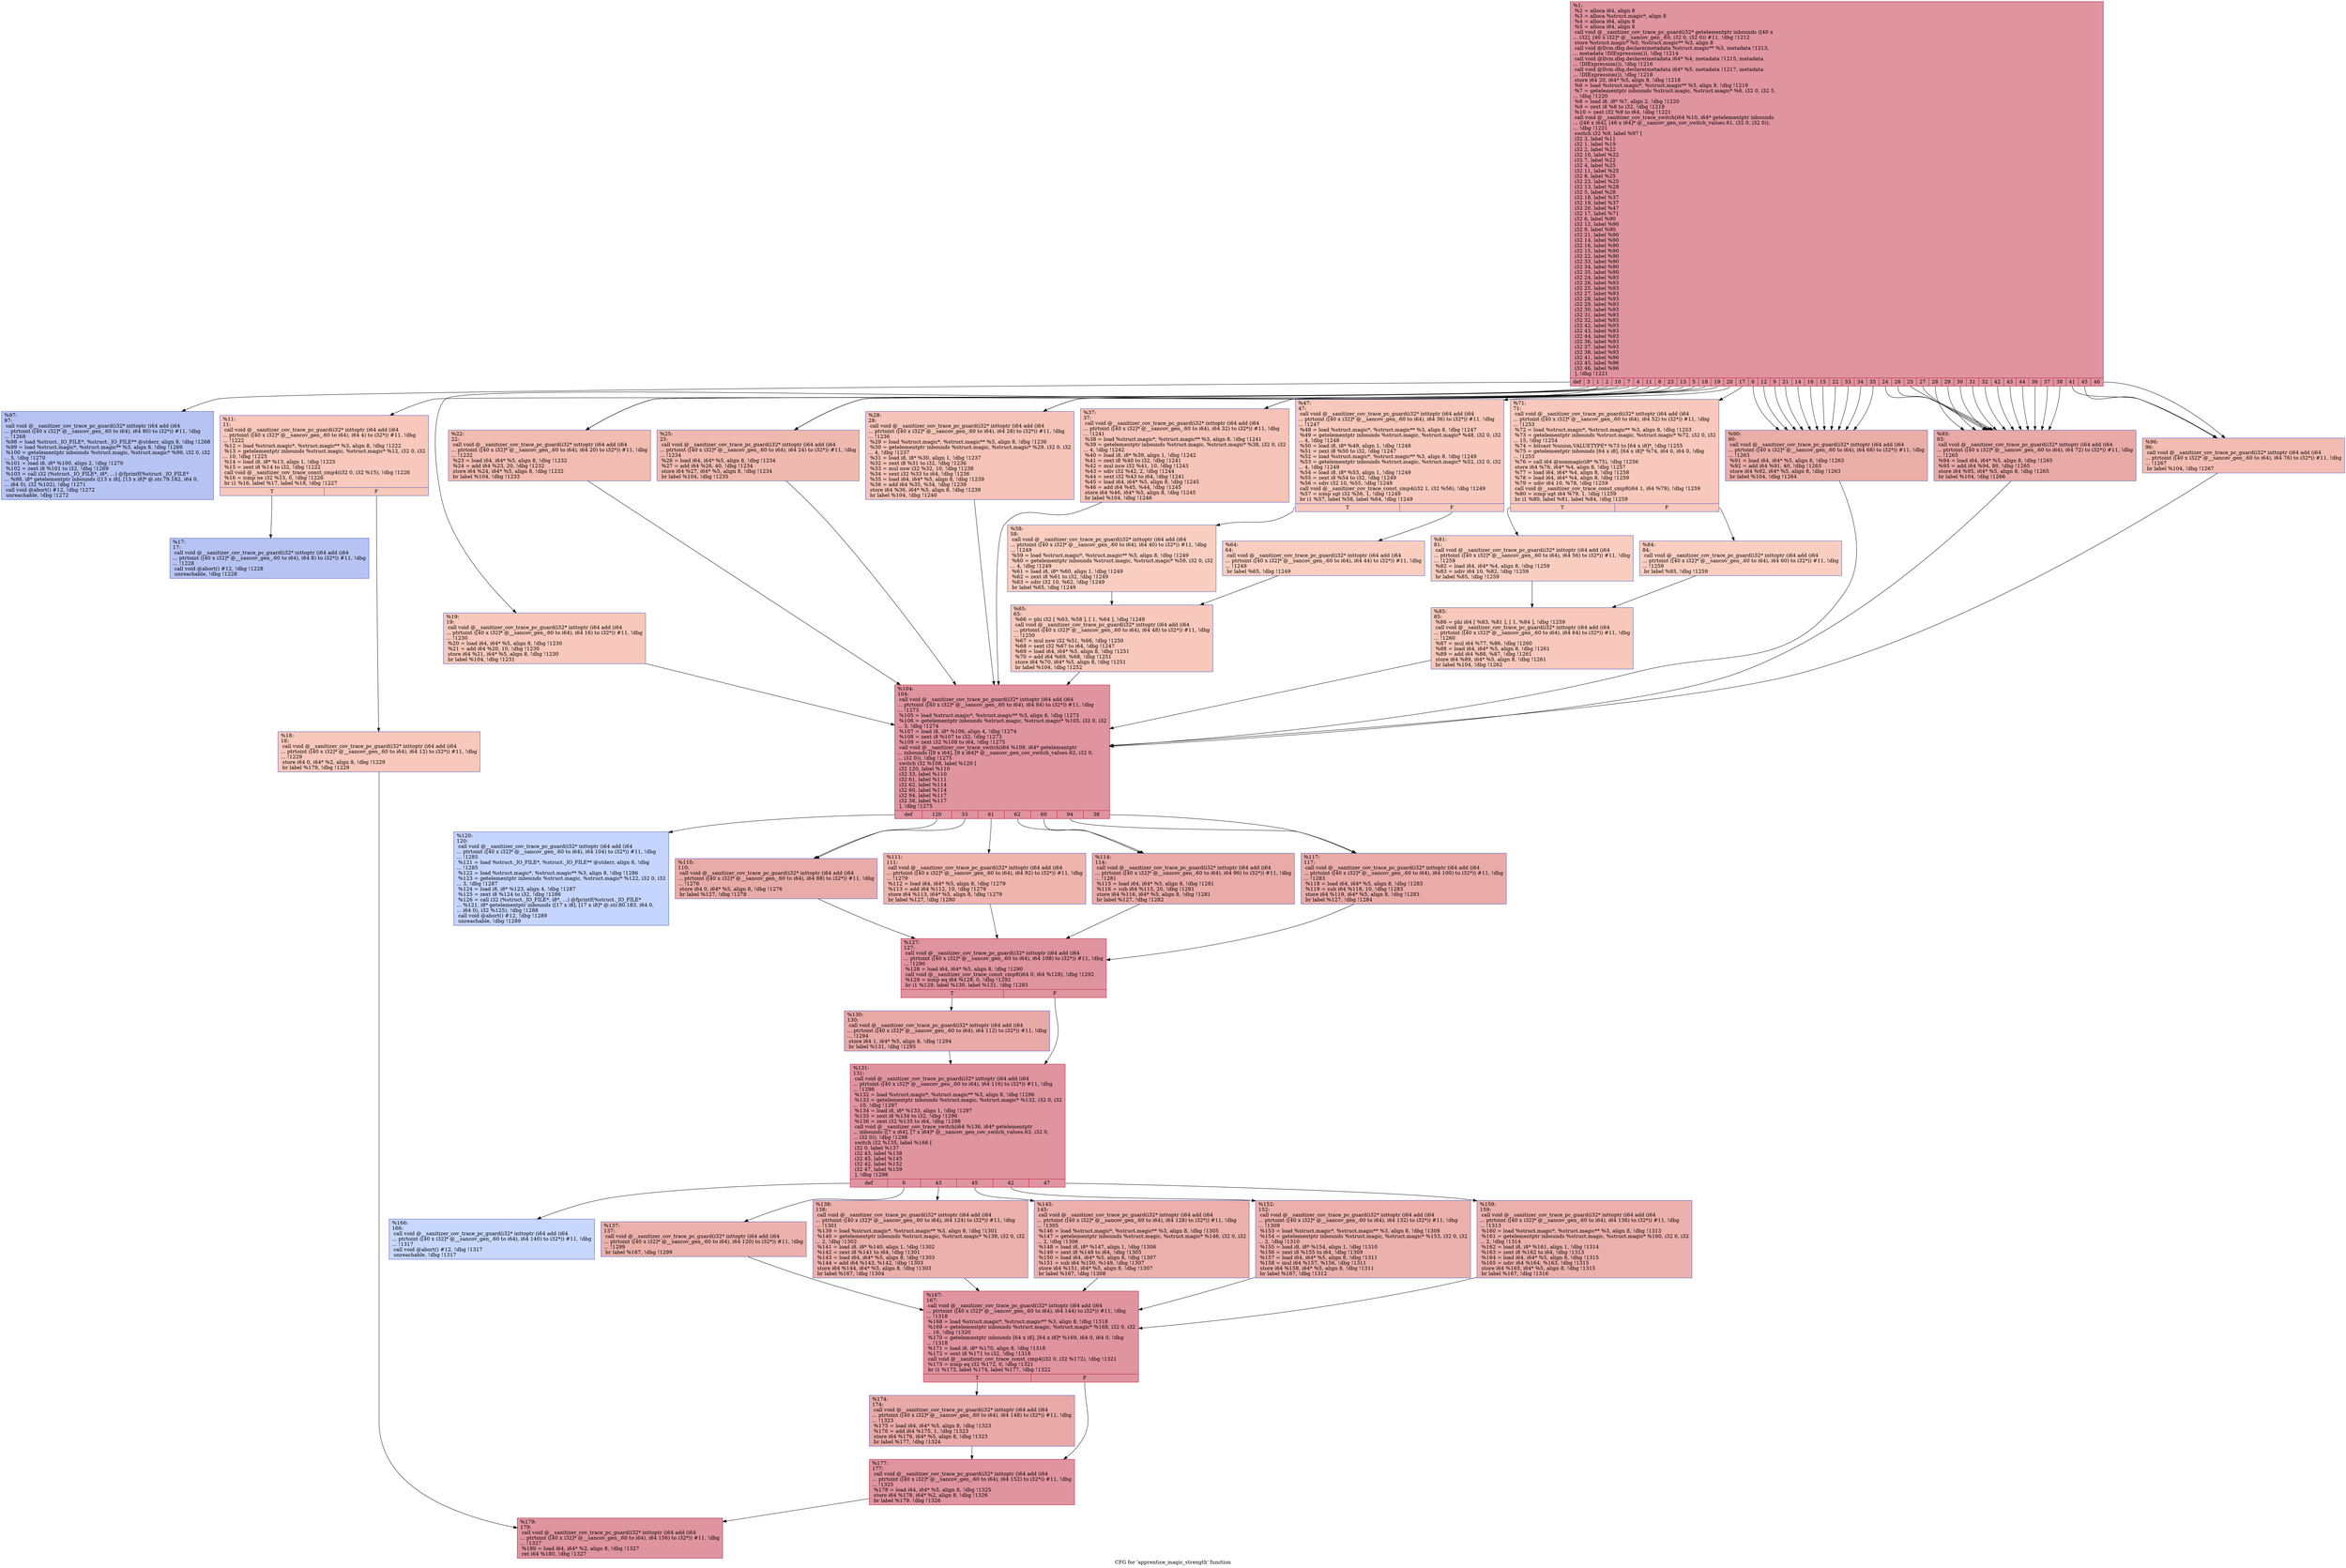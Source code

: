digraph "CFG for 'apprentice_magic_strength' function" {
	label="CFG for 'apprentice_magic_strength' function";

	Node0x555555880620 [shape=record,color="#b70d28ff", style=filled, fillcolor="#b70d2870",label="{%1:\l  %2 = alloca i64, align 8\l  %3 = alloca %struct.magic*, align 8\l  %4 = alloca i64, align 8\l  %5 = alloca i64, align 8\l  call void @__sanitizer_cov_trace_pc_guard(i32* getelementptr inbounds ([40 x\l... i32], [40 x i32]* @__sancov_gen_.60, i32 0, i32 0)) #11, !dbg !1212\l  store %struct.magic* %0, %struct.magic** %3, align 8\l  call void @llvm.dbg.declare(metadata %struct.magic** %3, metadata !1213,\l... metadata !DIExpression()), !dbg !1214\l  call void @llvm.dbg.declare(metadata i64* %4, metadata !1215, metadata\l... !DIExpression()), !dbg !1216\l  call void @llvm.dbg.declare(metadata i64* %5, metadata !1217, metadata\l... !DIExpression()), !dbg !1218\l  store i64 20, i64* %5, align 8, !dbg !1218\l  %6 = load %struct.magic*, %struct.magic** %3, align 8, !dbg !1219\l  %7 = getelementptr inbounds %struct.magic, %struct.magic* %6, i32 0, i32 5,\l... !dbg !1220\l  %8 = load i8, i8* %7, align 2, !dbg !1220\l  %9 = zext i8 %8 to i32, !dbg !1219\l  %10 = zext i32 %9 to i64, !dbg !1221\l  call void @__sanitizer_cov_trace_switch(i64 %10, i64* getelementptr inbounds\l... ([46 x i64], [46 x i64]* @__sancov_gen_cov_switch_values.61, i32 0, i32 0)),\l... !dbg !1221\l  switch i32 %9, label %97 [\l    i32 3, label %11\l    i32 1, label %19\l    i32 2, label %22\l    i32 10, label %22\l    i32 7, label %22\l    i32 4, label %25\l    i32 11, label %25\l    i32 8, label %25\l    i32 23, label %25\l    i32 13, label %28\l    i32 5, label %28\l    i32 18, label %37\l    i32 19, label %37\l    i32 20, label %47\l    i32 17, label %71\l    i32 6, label %90\l    i32 12, label %90\l    i32 9, label %90\l    i32 21, label %90\l    i32 14, label %90\l    i32 16, label %90\l    i32 15, label %90\l    i32 22, label %90\l    i32 33, label %90\l    i32 34, label %90\l    i32 35, label %90\l    i32 24, label %93\l    i32 26, label %93\l    i32 25, label %93\l    i32 27, label %93\l    i32 28, label %93\l    i32 29, label %93\l    i32 30, label %93\l    i32 31, label %93\l    i32 32, label %93\l    i32 42, label %93\l    i32 43, label %93\l    i32 44, label %93\l    i32 36, label %93\l    i32 37, label %93\l    i32 38, label %93\l    i32 41, label %96\l    i32 45, label %96\l    i32 46, label %96\l  ], !dbg !1221\l|{<s0>def|<s1>3|<s2>1|<s3>2|<s4>10|<s5>7|<s6>4|<s7>11|<s8>8|<s9>23|<s10>13|<s11>5|<s12>18|<s13>19|<s14>20|<s15>17|<s16>6|<s17>12|<s18>9|<s19>21|<s20>14|<s21>16|<s22>15|<s23>22|<s24>33|<s25>34|<s26>35|<s27>24|<s28>26|<s29>25|<s30>27|<s31>28|<s32>29|<s33>30|<s34>31|<s35>32|<s36>42|<s37>43|<s38>44|<s39>36|<s40>37|<s41>38|<s42>41|<s43>45|<s44>46}}"];
	Node0x555555880620:s0 -> Node0x55555575d570;
	Node0x555555880620:s1 -> Node0x55555575cf80;
	Node0x555555880620:s2 -> Node0x55555575d070;
	Node0x555555880620:s3 -> Node0x55555575d0c0;
	Node0x555555880620:s4 -> Node0x55555575d0c0;
	Node0x555555880620:s5 -> Node0x55555575d0c0;
	Node0x555555880620:s6 -> Node0x55555575d110;
	Node0x555555880620:s7 -> Node0x55555575d110;
	Node0x555555880620:s8 -> Node0x55555575d110;
	Node0x555555880620:s9 -> Node0x55555575d110;
	Node0x555555880620:s10 -> Node0x55555575d160;
	Node0x555555880620:s11 -> Node0x55555575d160;
	Node0x555555880620:s12 -> Node0x55555575d1b0;
	Node0x555555880620:s13 -> Node0x55555575d1b0;
	Node0x555555880620:s14 -> Node0x55555575d200;
	Node0x555555880620:s15 -> Node0x55555575d340;
	Node0x555555880620:s16 -> Node0x55555575d480;
	Node0x555555880620:s17 -> Node0x55555575d480;
	Node0x555555880620:s18 -> Node0x55555575d480;
	Node0x555555880620:s19 -> Node0x55555575d480;
	Node0x555555880620:s20 -> Node0x55555575d480;
	Node0x555555880620:s21 -> Node0x55555575d480;
	Node0x555555880620:s22 -> Node0x55555575d480;
	Node0x555555880620:s23 -> Node0x55555575d480;
	Node0x555555880620:s24 -> Node0x55555575d480;
	Node0x555555880620:s25 -> Node0x55555575d480;
	Node0x555555880620:s26 -> Node0x55555575d480;
	Node0x555555880620:s27 -> Node0x55555575d4d0;
	Node0x555555880620:s28 -> Node0x55555575d4d0;
	Node0x555555880620:s29 -> Node0x55555575d4d0;
	Node0x555555880620:s30 -> Node0x55555575d4d0;
	Node0x555555880620:s31 -> Node0x55555575d4d0;
	Node0x555555880620:s32 -> Node0x55555575d4d0;
	Node0x555555880620:s33 -> Node0x55555575d4d0;
	Node0x555555880620:s34 -> Node0x55555575d4d0;
	Node0x555555880620:s35 -> Node0x55555575d4d0;
	Node0x555555880620:s36 -> Node0x55555575d4d0;
	Node0x555555880620:s37 -> Node0x55555575d4d0;
	Node0x555555880620:s38 -> Node0x55555575d4d0;
	Node0x555555880620:s39 -> Node0x55555575d4d0;
	Node0x555555880620:s40 -> Node0x55555575d4d0;
	Node0x555555880620:s41 -> Node0x55555575d4d0;
	Node0x555555880620:s42 -> Node0x55555575d520;
	Node0x555555880620:s43 -> Node0x55555575d520;
	Node0x555555880620:s44 -> Node0x55555575d520;
	Node0x55555575cf80 [shape=record,color="#3d50c3ff", style=filled, fillcolor="#ed836670",label="{%11:\l11:                                               \l  call void @__sanitizer_cov_trace_pc_guard(i32* inttoptr (i64 add (i64\l... ptrtoint ([40 x i32]* @__sancov_gen_.60 to i64), i64 4) to i32*)) #11, !dbg\l... !1222\l  %12 = load %struct.magic*, %struct.magic** %3, align 8, !dbg !1222\l  %13 = getelementptr inbounds %struct.magic, %struct.magic* %12, i32 0, i32\l... 10, !dbg !1225\l  %14 = load i8, i8* %13, align 1, !dbg !1225\l  %15 = zext i8 %14 to i32, !dbg !1222\l  call void @__sanitizer_cov_trace_const_cmp4(i32 0, i32 %15), !dbg !1226\l  %16 = icmp ne i32 %15, 0, !dbg !1226\l  br i1 %16, label %17, label %18, !dbg !1227\l|{<s0>T|<s1>F}}"];
	Node0x55555575cf80:s0 -> Node0x55555575cfd0;
	Node0x55555575cf80:s1 -> Node0x55555575d020;
	Node0x55555575cfd0 [shape=record,color="#3d50c3ff", style=filled, fillcolor="#5b7ae570",label="{%17:\l17:                                               \l  call void @__sanitizer_cov_trace_pc_guard(i32* inttoptr (i64 add (i64\l... ptrtoint ([40 x i32]* @__sancov_gen_.60 to i64), i64 8) to i32*)) #11, !dbg\l... !1228\l  call void @abort() #12, !dbg !1228\l  unreachable, !dbg !1228\l}"];
	Node0x55555575d020 [shape=record,color="#3d50c3ff", style=filled, fillcolor="#ed836670",label="{%18:\l18:                                               \l  call void @__sanitizer_cov_trace_pc_guard(i32* inttoptr (i64 add (i64\l... ptrtoint ([40 x i32]* @__sancov_gen_.60 to i64), i64 12) to i32*)) #11, !dbg\l... !1229\l  store i64 0, i64* %2, align 8, !dbg !1229\l  br label %179, !dbg !1229\l}"];
	Node0x55555575d020 -> Node0x55555575db60;
	Node0x55555575d070 [shape=record,color="#3d50c3ff", style=filled, fillcolor="#ed836670",label="{%19:\l19:                                               \l  call void @__sanitizer_cov_trace_pc_guard(i32* inttoptr (i64 add (i64\l... ptrtoint ([40 x i32]* @__sancov_gen_.60 to i64), i64 16) to i32*)) #11, !dbg\l... !1230\l  %20 = load i64, i64* %5, align 8, !dbg !1230\l  %21 = add i64 %20, 10, !dbg !1230\l  store i64 %21, i64* %5, align 8, !dbg !1230\l  br label %104, !dbg !1231\l}"];
	Node0x55555575d070 -> Node0x55555575d5c0;
	Node0x55555575d0c0 [shape=record,color="#3d50c3ff", style=filled, fillcolor="#e1675170",label="{%22:\l22:                                               \l  call void @__sanitizer_cov_trace_pc_guard(i32* inttoptr (i64 add (i64\l... ptrtoint ([40 x i32]* @__sancov_gen_.60 to i64), i64 20) to i32*)) #11, !dbg\l... !1232\l  %23 = load i64, i64* %5, align 8, !dbg !1232\l  %24 = add i64 %23, 20, !dbg !1232\l  store i64 %24, i64* %5, align 8, !dbg !1232\l  br label %104, !dbg !1233\l}"];
	Node0x55555575d0c0 -> Node0x55555575d5c0;
	Node0x55555575d110 [shape=record,color="#3d50c3ff", style=filled, fillcolor="#de614d70",label="{%25:\l25:                                               \l  call void @__sanitizer_cov_trace_pc_guard(i32* inttoptr (i64 add (i64\l... ptrtoint ([40 x i32]* @__sancov_gen_.60 to i64), i64 24) to i32*)) #11, !dbg\l... !1234\l  %26 = load i64, i64* %5, align 8, !dbg !1234\l  %27 = add i64 %26, 40, !dbg !1234\l  store i64 %27, i64* %5, align 8, !dbg !1234\l  br label %104, !dbg !1235\l}"];
	Node0x55555575d110 -> Node0x55555575d5c0;
	Node0x55555575d160 [shape=record,color="#3d50c3ff", style=filled, fillcolor="#e8765c70",label="{%28:\l28:                                               \l  call void @__sanitizer_cov_trace_pc_guard(i32* inttoptr (i64 add (i64\l... ptrtoint ([40 x i32]* @__sancov_gen_.60 to i64), i64 28) to i32*)) #11, !dbg\l... !1236\l  %29 = load %struct.magic*, %struct.magic** %3, align 8, !dbg !1236\l  %30 = getelementptr inbounds %struct.magic, %struct.magic* %29, i32 0, i32\l... 4, !dbg !1237\l  %31 = load i8, i8* %30, align 1, !dbg !1237\l  %32 = zext i8 %31 to i32, !dbg !1236\l  %33 = mul nsw i32 %32, 10, !dbg !1238\l  %34 = sext i32 %33 to i64, !dbg !1236\l  %35 = load i64, i64* %5, align 8, !dbg !1239\l  %36 = add i64 %35, %34, !dbg !1239\l  store i64 %36, i64* %5, align 8, !dbg !1239\l  br label %104, !dbg !1240\l}"];
	Node0x55555575d160 -> Node0x55555575d5c0;
	Node0x55555575d1b0 [shape=record,color="#3d50c3ff", style=filled, fillcolor="#e8765c70",label="{%37:\l37:                                               \l  call void @__sanitizer_cov_trace_pc_guard(i32* inttoptr (i64 add (i64\l... ptrtoint ([40 x i32]* @__sancov_gen_.60 to i64), i64 32) to i32*)) #11, !dbg\l... !1241\l  %38 = load %struct.magic*, %struct.magic** %3, align 8, !dbg !1241\l  %39 = getelementptr inbounds %struct.magic, %struct.magic* %38, i32 0, i32\l... 4, !dbg !1242\l  %40 = load i8, i8* %39, align 1, !dbg !1242\l  %41 = zext i8 %40 to i32, !dbg !1241\l  %42 = mul nsw i32 %41, 10, !dbg !1243\l  %43 = sdiv i32 %42, 2, !dbg !1244\l  %44 = sext i32 %43 to i64, !dbg !1241\l  %45 = load i64, i64* %5, align 8, !dbg !1245\l  %46 = add i64 %45, %44, !dbg !1245\l  store i64 %46, i64* %5, align 8, !dbg !1245\l  br label %104, !dbg !1246\l}"];
	Node0x55555575d1b0 -> Node0x55555575d5c0;
	Node0x55555575d200 [shape=record,color="#3d50c3ff", style=filled, fillcolor="#ed836670",label="{%47:\l47:                                               \l  call void @__sanitizer_cov_trace_pc_guard(i32* inttoptr (i64 add (i64\l... ptrtoint ([40 x i32]* @__sancov_gen_.60 to i64), i64 36) to i32*)) #11, !dbg\l... !1247\l  %48 = load %struct.magic*, %struct.magic** %3, align 8, !dbg !1247\l  %49 = getelementptr inbounds %struct.magic, %struct.magic* %48, i32 0, i32\l... 4, !dbg !1248\l  %50 = load i8, i8* %49, align 1, !dbg !1248\l  %51 = zext i8 %50 to i32, !dbg !1247\l  %52 = load %struct.magic*, %struct.magic** %3, align 8, !dbg !1249\l  %53 = getelementptr inbounds %struct.magic, %struct.magic* %52, i32 0, i32\l... 4, !dbg !1249\l  %54 = load i8, i8* %53, align 1, !dbg !1249\l  %55 = zext i8 %54 to i32, !dbg !1249\l  %56 = sdiv i32 10, %55, !dbg !1249\l  call void @__sanitizer_cov_trace_const_cmp4(i32 1, i32 %56), !dbg !1249\l  %57 = icmp sgt i32 %56, 1, !dbg !1249\l  br i1 %57, label %58, label %64, !dbg !1249\l|{<s0>T|<s1>F}}"];
	Node0x55555575d200:s0 -> Node0x55555575d250;
	Node0x55555575d200:s1 -> Node0x55555575d2a0;
	Node0x55555575d250 [shape=record,color="#3d50c3ff", style=filled, fillcolor="#f2907270",label="{%58:\l58:                                               \l  call void @__sanitizer_cov_trace_pc_guard(i32* inttoptr (i64 add (i64\l... ptrtoint ([40 x i32]* @__sancov_gen_.60 to i64), i64 40) to i32*)) #11, !dbg\l... !1249\l  %59 = load %struct.magic*, %struct.magic** %3, align 8, !dbg !1249\l  %60 = getelementptr inbounds %struct.magic, %struct.magic* %59, i32 0, i32\l... 4, !dbg !1249\l  %61 = load i8, i8* %60, align 1, !dbg !1249\l  %62 = zext i8 %61 to i32, !dbg !1249\l  %63 = sdiv i32 10, %62, !dbg !1249\l  br label %65, !dbg !1249\l}"];
	Node0x55555575d250 -> Node0x55555575d2f0;
	Node0x55555575d2a0 [shape=record,color="#3d50c3ff", style=filled, fillcolor="#f2907270",label="{%64:\l64:                                               \l  call void @__sanitizer_cov_trace_pc_guard(i32* inttoptr (i64 add (i64\l... ptrtoint ([40 x i32]* @__sancov_gen_.60 to i64), i64 44) to i32*)) #11, !dbg\l... !1249\l  br label %65, !dbg !1249\l}"];
	Node0x55555575d2a0 -> Node0x55555575d2f0;
	Node0x55555575d2f0 [shape=record,color="#3d50c3ff", style=filled, fillcolor="#ed836670",label="{%65:\l65:                                               \l  %66 = phi i32 [ %63, %58 ], [ 1, %64 ], !dbg !1249\l  call void @__sanitizer_cov_trace_pc_guard(i32* inttoptr (i64 add (i64\l... ptrtoint ([40 x i32]* @__sancov_gen_.60 to i64), i64 48) to i32*)) #11, !dbg\l... !1250\l  %67 = mul nsw i32 %51, %66, !dbg !1250\l  %68 = sext i32 %67 to i64, !dbg !1247\l  %69 = load i64, i64* %5, align 8, !dbg !1251\l  %70 = add i64 %69, %68, !dbg !1251\l  store i64 %70, i64* %5, align 8, !dbg !1251\l  br label %104, !dbg !1252\l}"];
	Node0x55555575d2f0 -> Node0x55555575d5c0;
	Node0x55555575d340 [shape=record,color="#3d50c3ff", style=filled, fillcolor="#ed836670",label="{%71:\l71:                                               \l  call void @__sanitizer_cov_trace_pc_guard(i32* inttoptr (i64 add (i64\l... ptrtoint ([40 x i32]* @__sancov_gen_.60 to i64), i64 52) to i32*)) #11, !dbg\l... !1253\l  %72 = load %struct.magic*, %struct.magic** %3, align 8, !dbg !1253\l  %73 = getelementptr inbounds %struct.magic, %struct.magic* %72, i32 0, i32\l... 15, !dbg !1254\l  %74 = bitcast %union.VALUETYPE* %73 to [64 x i8]*, !dbg !1255\l  %75 = getelementptr inbounds [64 x i8], [64 x i8]* %74, i64 0, i64 0, !dbg\l... !1253\l  %76 = call i64 @nonmagic(i8* %75), !dbg !1256\l  store i64 %76, i64* %4, align 8, !dbg !1257\l  %77 = load i64, i64* %4, align 8, !dbg !1258\l  %78 = load i64, i64* %4, align 8, !dbg !1259\l  %79 = udiv i64 10, %78, !dbg !1259\l  call void @__sanitizer_cov_trace_const_cmp8(i64 1, i64 %79), !dbg !1259\l  %80 = icmp ugt i64 %79, 1, !dbg !1259\l  br i1 %80, label %81, label %84, !dbg !1259\l|{<s0>T|<s1>F}}"];
	Node0x55555575d340:s0 -> Node0x55555575d390;
	Node0x55555575d340:s1 -> Node0x55555575d3e0;
	Node0x55555575d390 [shape=record,color="#3d50c3ff", style=filled, fillcolor="#f2907270",label="{%81:\l81:                                               \l  call void @__sanitizer_cov_trace_pc_guard(i32* inttoptr (i64 add (i64\l... ptrtoint ([40 x i32]* @__sancov_gen_.60 to i64), i64 56) to i32*)) #11, !dbg\l... !1259\l  %82 = load i64, i64* %4, align 8, !dbg !1259\l  %83 = udiv i64 10, %82, !dbg !1259\l  br label %85, !dbg !1259\l}"];
	Node0x55555575d390 -> Node0x55555575d430;
	Node0x55555575d3e0 [shape=record,color="#3d50c3ff", style=filled, fillcolor="#f2907270",label="{%84:\l84:                                               \l  call void @__sanitizer_cov_trace_pc_guard(i32* inttoptr (i64 add (i64\l... ptrtoint ([40 x i32]* @__sancov_gen_.60 to i64), i64 60) to i32*)) #11, !dbg\l... !1259\l  br label %85, !dbg !1259\l}"];
	Node0x55555575d3e0 -> Node0x55555575d430;
	Node0x55555575d430 [shape=record,color="#3d50c3ff", style=filled, fillcolor="#ed836670",label="{%85:\l85:                                               \l  %86 = phi i64 [ %83, %81 ], [ 1, %84 ], !dbg !1259\l  call void @__sanitizer_cov_trace_pc_guard(i32* inttoptr (i64 add (i64\l... ptrtoint ([40 x i32]* @__sancov_gen_.60 to i64), i64 64) to i32*)) #11, !dbg\l... !1260\l  %87 = mul i64 %77, %86, !dbg !1260\l  %88 = load i64, i64* %5, align 8, !dbg !1261\l  %89 = add i64 %88, %87, !dbg !1261\l  store i64 %89, i64* %5, align 8, !dbg !1261\l  br label %104, !dbg !1262\l}"];
	Node0x55555575d430 -> Node0x55555575d5c0;
	Node0x55555575d480 [shape=record,color="#3d50c3ff", style=filled, fillcolor="#d0473d70",label="{%90:\l90:                                               \l  call void @__sanitizer_cov_trace_pc_guard(i32* inttoptr (i64 add (i64\l... ptrtoint ([40 x i32]* @__sancov_gen_.60 to i64), i64 68) to i32*)) #11, !dbg\l... !1263\l  %91 = load i64, i64* %5, align 8, !dbg !1263\l  %92 = add i64 %91, 40, !dbg !1263\l  store i64 %92, i64* %5, align 8, !dbg !1263\l  br label %104, !dbg !1264\l}"];
	Node0x55555575d480 -> Node0x55555575d5c0;
	Node0x55555575d4d0 [shape=record,color="#3d50c3ff", style=filled, fillcolor="#ca3b3770",label="{%93:\l93:                                               \l  call void @__sanitizer_cov_trace_pc_guard(i32* inttoptr (i64 add (i64\l... ptrtoint ([40 x i32]* @__sancov_gen_.60 to i64), i64 72) to i32*)) #11, !dbg\l... !1265\l  %94 = load i64, i64* %5, align 8, !dbg !1265\l  %95 = add i64 %94, 80, !dbg !1265\l  store i64 %95, i64* %5, align 8, !dbg !1265\l  br label %104, !dbg !1266\l}"];
	Node0x55555575d4d0 -> Node0x55555575d5c0;
	Node0x55555575d520 [shape=record,color="#3d50c3ff", style=filled, fillcolor="#e1675170",label="{%96:\l96:                                               \l  call void @__sanitizer_cov_trace_pc_guard(i32* inttoptr (i64 add (i64\l... ptrtoint ([40 x i32]* @__sancov_gen_.60 to i64), i64 76) to i32*)) #11, !dbg\l... !1267\l  br label %104, !dbg !1267\l}"];
	Node0x55555575d520 -> Node0x55555575d5c0;
	Node0x55555575d570 [shape=record,color="#3d50c3ff", style=filled, fillcolor="#5b7ae570",label="{%97:\l97:                                               \l  call void @__sanitizer_cov_trace_pc_guard(i32* inttoptr (i64 add (i64\l... ptrtoint ([40 x i32]* @__sancov_gen_.60 to i64), i64 80) to i32*)) #11, !dbg\l... !1268\l  %98 = load %struct._IO_FILE*, %struct._IO_FILE** @stderr, align 8, !dbg !1268\l  %99 = load %struct.magic*, %struct.magic** %3, align 8, !dbg !1269\l  %100 = getelementptr inbounds %struct.magic, %struct.magic* %99, i32 0, i32\l... 5, !dbg !1270\l  %101 = load i8, i8* %100, align 2, !dbg !1270\l  %102 = zext i8 %101 to i32, !dbg !1269\l  %103 = call i32 (%struct._IO_FILE*, i8*, ...) @fprintf(%struct._IO_FILE*\l... %98, i8* getelementptr inbounds ([13 x i8], [13 x i8]* @.str.79.182, i64 0,\l... i64 0), i32 %102), !dbg !1271\l  call void @abort() #12, !dbg !1272\l  unreachable, !dbg !1272\l}"];
	Node0x55555575d5c0 [shape=record,color="#b70d28ff", style=filled, fillcolor="#b70d2870",label="{%104:\l104:                                              \l  call void @__sanitizer_cov_trace_pc_guard(i32* inttoptr (i64 add (i64\l... ptrtoint ([40 x i32]* @__sancov_gen_.60 to i64), i64 84) to i32*)) #11, !dbg\l... !1273\l  %105 = load %struct.magic*, %struct.magic** %3, align 8, !dbg !1273\l  %106 = getelementptr inbounds %struct.magic, %struct.magic* %105, i32 0, i32\l... 3, !dbg !1274\l  %107 = load i8, i8* %106, align 4, !dbg !1274\l  %108 = zext i8 %107 to i32, !dbg !1273\l  %109 = zext i32 %108 to i64, !dbg !1275\l  call void @__sanitizer_cov_trace_switch(i64 %109, i64* getelementptr\l... inbounds ([9 x i64], [9 x i64]* @__sancov_gen_cov_switch_values.62, i32 0,\l... i32 0)), !dbg !1275\l  switch i32 %108, label %120 [\l    i32 120, label %110\l    i32 33, label %110\l    i32 61, label %111\l    i32 62, label %114\l    i32 60, label %114\l    i32 94, label %117\l    i32 38, label %117\l  ], !dbg !1275\l|{<s0>def|<s1>120|<s2>33|<s3>61|<s4>62|<s5>60|<s6>94|<s7>38}}"];
	Node0x55555575d5c0:s0 -> Node0x55555575d750;
	Node0x55555575d5c0:s1 -> Node0x55555575d610;
	Node0x55555575d5c0:s2 -> Node0x55555575d610;
	Node0x55555575d5c0:s3 -> Node0x55555575d660;
	Node0x55555575d5c0:s4 -> Node0x55555575d6b0;
	Node0x55555575d5c0:s5 -> Node0x55555575d6b0;
	Node0x55555575d5c0:s6 -> Node0x55555575d700;
	Node0x55555575d5c0:s7 -> Node0x55555575d700;
	Node0x55555575d610 [shape=record,color="#3d50c3ff", style=filled, fillcolor="#cc403a70",label="{%110:\l110:                                              \l  call void @__sanitizer_cov_trace_pc_guard(i32* inttoptr (i64 add (i64\l... ptrtoint ([40 x i32]* @__sancov_gen_.60 to i64), i64 88) to i32*)) #11, !dbg\l... !1276\l  store i64 0, i64* %5, align 8, !dbg !1276\l  br label %127, !dbg !1278\l}"];
	Node0x55555575d610 -> Node0x55555575d7a0;
	Node0x55555575d660 [shape=record,color="#3d50c3ff", style=filled, fillcolor="#d8564670",label="{%111:\l111:                                              \l  call void @__sanitizer_cov_trace_pc_guard(i32* inttoptr (i64 add (i64\l... ptrtoint ([40 x i32]* @__sancov_gen_.60 to i64), i64 92) to i32*)) #11, !dbg\l... !1279\l  %112 = load i64, i64* %5, align 8, !dbg !1279\l  %113 = add i64 %112, 10, !dbg !1279\l  store i64 %113, i64* %5, align 8, !dbg !1279\l  br label %127, !dbg !1280\l}"];
	Node0x55555575d660 -> Node0x55555575d7a0;
	Node0x55555575d6b0 [shape=record,color="#3d50c3ff", style=filled, fillcolor="#cc403a70",label="{%114:\l114:                                              \l  call void @__sanitizer_cov_trace_pc_guard(i32* inttoptr (i64 add (i64\l... ptrtoint ([40 x i32]* @__sancov_gen_.60 to i64), i64 96) to i32*)) #11, !dbg\l... !1281\l  %115 = load i64, i64* %5, align 8, !dbg !1281\l  %116 = sub i64 %115, 20, !dbg !1281\l  store i64 %116, i64* %5, align 8, !dbg !1281\l  br label %127, !dbg !1282\l}"];
	Node0x55555575d6b0 -> Node0x55555575d7a0;
	Node0x55555575d700 [shape=record,color="#3d50c3ff", style=filled, fillcolor="#cc403a70",label="{%117:\l117:                                              \l  call void @__sanitizer_cov_trace_pc_guard(i32* inttoptr (i64 add (i64\l... ptrtoint ([40 x i32]* @__sancov_gen_.60 to i64), i64 100) to i32*)) #11, !dbg\l... !1283\l  %118 = load i64, i64* %5, align 8, !dbg !1283\l  %119 = sub i64 %118, 10, !dbg !1283\l  store i64 %119, i64* %5, align 8, !dbg !1283\l  br label %127, !dbg !1284\l}"];
	Node0x55555575d700 -> Node0x55555575d7a0;
	Node0x55555575d750 [shape=record,color="#3d50c3ff", style=filled, fillcolor="#7ea1fa70",label="{%120:\l120:                                              \l  call void @__sanitizer_cov_trace_pc_guard(i32* inttoptr (i64 add (i64\l... ptrtoint ([40 x i32]* @__sancov_gen_.60 to i64), i64 104) to i32*)) #11, !dbg\l... !1285\l  %121 = load %struct._IO_FILE*, %struct._IO_FILE** @stderr, align 8, !dbg\l... !1285\l  %122 = load %struct.magic*, %struct.magic** %3, align 8, !dbg !1286\l  %123 = getelementptr inbounds %struct.magic, %struct.magic* %122, i32 0, i32\l... 3, !dbg !1287\l  %124 = load i8, i8* %123, align 4, !dbg !1287\l  %125 = zext i8 %124 to i32, !dbg !1286\l  %126 = call i32 (%struct._IO_FILE*, i8*, ...) @fprintf(%struct._IO_FILE*\l... %121, i8* getelementptr inbounds ([17 x i8], [17 x i8]* @.str.80.183, i64 0,\l... i64 0), i32 %125), !dbg !1288\l  call void @abort() #12, !dbg !1289\l  unreachable, !dbg !1289\l}"];
	Node0x55555575d7a0 [shape=record,color="#b70d28ff", style=filled, fillcolor="#b70d2870",label="{%127:\l127:                                              \l  call void @__sanitizer_cov_trace_pc_guard(i32* inttoptr (i64 add (i64\l... ptrtoint ([40 x i32]* @__sancov_gen_.60 to i64), i64 108) to i32*)) #11, !dbg\l... !1290\l  %128 = load i64, i64* %5, align 8, !dbg !1290\l  call void @__sanitizer_cov_trace_const_cmp8(i64 0, i64 %128), !dbg !1292\l  %129 = icmp eq i64 %128, 0, !dbg !1292\l  br i1 %129, label %130, label %131, !dbg !1293\l|{<s0>T|<s1>F}}"];
	Node0x55555575d7a0:s0 -> Node0x55555575d7f0;
	Node0x55555575d7a0:s1 -> Node0x55555575d840;
	Node0x55555575d7f0 [shape=record,color="#3d50c3ff", style=filled, fillcolor="#ca3b3770",label="{%130:\l130:                                              \l  call void @__sanitizer_cov_trace_pc_guard(i32* inttoptr (i64 add (i64\l... ptrtoint ([40 x i32]* @__sancov_gen_.60 to i64), i64 112) to i32*)) #11, !dbg\l... !1294\l  store i64 1, i64* %5, align 8, !dbg !1294\l  br label %131, !dbg !1295\l}"];
	Node0x55555575d7f0 -> Node0x55555575d840;
	Node0x55555575d840 [shape=record,color="#b70d28ff", style=filled, fillcolor="#b70d2870",label="{%131:\l131:                                              \l  call void @__sanitizer_cov_trace_pc_guard(i32* inttoptr (i64 add (i64\l... ptrtoint ([40 x i32]* @__sancov_gen_.60 to i64), i64 116) to i32*)) #11, !dbg\l... !1296\l  %132 = load %struct.magic*, %struct.magic** %3, align 8, !dbg !1296\l  %133 = getelementptr inbounds %struct.magic, %struct.magic* %132, i32 0, i32\l... 10, !dbg !1297\l  %134 = load i8, i8* %133, align 1, !dbg !1297\l  %135 = zext i8 %134 to i32, !dbg !1296\l  %136 = zext i32 %135 to i64, !dbg !1298\l  call void @__sanitizer_cov_trace_switch(i64 %136, i64* getelementptr\l... inbounds ([7 x i64], [7 x i64]* @__sancov_gen_cov_switch_values.63, i32 0,\l... i32 0)), !dbg !1298\l  switch i32 %135, label %166 [\l    i32 0, label %137\l    i32 43, label %138\l    i32 45, label %145\l    i32 42, label %152\l    i32 47, label %159\l  ], !dbg !1298\l|{<s0>def|<s1>0|<s2>43|<s3>45|<s4>42|<s5>47}}"];
	Node0x55555575d840:s0 -> Node0x55555575da20;
	Node0x55555575d840:s1 -> Node0x55555575d890;
	Node0x55555575d840:s2 -> Node0x55555575d8e0;
	Node0x55555575d840:s3 -> Node0x55555575d930;
	Node0x55555575d840:s4 -> Node0x55555575d980;
	Node0x55555575d840:s5 -> Node0x55555575d9d0;
	Node0x55555575d890 [shape=record,color="#3d50c3ff", style=filled, fillcolor="#d24b4070",label="{%137:\l137:                                              \l  call void @__sanitizer_cov_trace_pc_guard(i32* inttoptr (i64 add (i64\l... ptrtoint ([40 x i32]* @__sancov_gen_.60 to i64), i64 120) to i32*)) #11, !dbg\l... !1299\l  br label %167, !dbg !1299\l}"];
	Node0x55555575d890 -> Node0x55555575da70;
	Node0x55555575d8e0 [shape=record,color="#3d50c3ff", style=filled, fillcolor="#d24b4070",label="{%138:\l138:                                              \l  call void @__sanitizer_cov_trace_pc_guard(i32* inttoptr (i64 add (i64\l... ptrtoint ([40 x i32]* @__sancov_gen_.60 to i64), i64 124) to i32*)) #11, !dbg\l... !1301\l  %139 = load %struct.magic*, %struct.magic** %3, align 8, !dbg !1301\l  %140 = getelementptr inbounds %struct.magic, %struct.magic* %139, i32 0, i32\l... 2, !dbg !1302\l  %141 = load i8, i8* %140, align 1, !dbg !1302\l  %142 = zext i8 %141 to i64, !dbg !1301\l  %143 = load i64, i64* %5, align 8, !dbg !1303\l  %144 = add i64 %143, %142, !dbg !1303\l  store i64 %144, i64* %5, align 8, !dbg !1303\l  br label %167, !dbg !1304\l}"];
	Node0x55555575d8e0 -> Node0x55555575da70;
	Node0x55555575d930 [shape=record,color="#3d50c3ff", style=filled, fillcolor="#d24b4070",label="{%145:\l145:                                              \l  call void @__sanitizer_cov_trace_pc_guard(i32* inttoptr (i64 add (i64\l... ptrtoint ([40 x i32]* @__sancov_gen_.60 to i64), i64 128) to i32*)) #11, !dbg\l... !1305\l  %146 = load %struct.magic*, %struct.magic** %3, align 8, !dbg !1305\l  %147 = getelementptr inbounds %struct.magic, %struct.magic* %146, i32 0, i32\l... 2, !dbg !1306\l  %148 = load i8, i8* %147, align 1, !dbg !1306\l  %149 = zext i8 %148 to i64, !dbg !1305\l  %150 = load i64, i64* %5, align 8, !dbg !1307\l  %151 = sub i64 %150, %149, !dbg !1307\l  store i64 %151, i64* %5, align 8, !dbg !1307\l  br label %167, !dbg !1308\l}"];
	Node0x55555575d930 -> Node0x55555575da70;
	Node0x55555575d980 [shape=record,color="#3d50c3ff", style=filled, fillcolor="#d24b4070",label="{%152:\l152:                                              \l  call void @__sanitizer_cov_trace_pc_guard(i32* inttoptr (i64 add (i64\l... ptrtoint ([40 x i32]* @__sancov_gen_.60 to i64), i64 132) to i32*)) #11, !dbg\l... !1309\l  %153 = load %struct.magic*, %struct.magic** %3, align 8, !dbg !1309\l  %154 = getelementptr inbounds %struct.magic, %struct.magic* %153, i32 0, i32\l... 2, !dbg !1310\l  %155 = load i8, i8* %154, align 1, !dbg !1310\l  %156 = zext i8 %155 to i64, !dbg !1309\l  %157 = load i64, i64* %5, align 8, !dbg !1311\l  %158 = mul i64 %157, %156, !dbg !1311\l  store i64 %158, i64* %5, align 8, !dbg !1311\l  br label %167, !dbg !1312\l}"];
	Node0x55555575d980 -> Node0x55555575da70;
	Node0x55555575d9d0 [shape=record,color="#3d50c3ff", style=filled, fillcolor="#d24b4070",label="{%159:\l159:                                              \l  call void @__sanitizer_cov_trace_pc_guard(i32* inttoptr (i64 add (i64\l... ptrtoint ([40 x i32]* @__sancov_gen_.60 to i64), i64 136) to i32*)) #11, !dbg\l... !1313\l  %160 = load %struct.magic*, %struct.magic** %3, align 8, !dbg !1313\l  %161 = getelementptr inbounds %struct.magic, %struct.magic* %160, i32 0, i32\l... 2, !dbg !1314\l  %162 = load i8, i8* %161, align 1, !dbg !1314\l  %163 = zext i8 %162 to i64, !dbg !1313\l  %164 = load i64, i64* %5, align 8, !dbg !1315\l  %165 = udiv i64 %164, %163, !dbg !1315\l  store i64 %165, i64* %5, align 8, !dbg !1315\l  br label %167, !dbg !1316\l}"];
	Node0x55555575d9d0 -> Node0x55555575da70;
	Node0x55555575da20 [shape=record,color="#3d50c3ff", style=filled, fillcolor="#81a4fb70",label="{%166:\l166:                                              \l  call void @__sanitizer_cov_trace_pc_guard(i32* inttoptr (i64 add (i64\l... ptrtoint ([40 x i32]* @__sancov_gen_.60 to i64), i64 140) to i32*)) #11, !dbg\l... !1317\l  call void @abort() #12, !dbg !1317\l  unreachable, !dbg !1317\l}"];
	Node0x55555575da70 [shape=record,color="#b70d28ff", style=filled, fillcolor="#b70d2870",label="{%167:\l167:                                              \l  call void @__sanitizer_cov_trace_pc_guard(i32* inttoptr (i64 add (i64\l... ptrtoint ([40 x i32]* @__sancov_gen_.60 to i64), i64 144) to i32*)) #11, !dbg\l... !1318\l  %168 = load %struct.magic*, %struct.magic** %3, align 8, !dbg !1318\l  %169 = getelementptr inbounds %struct.magic, %struct.magic* %168, i32 0, i32\l... 16, !dbg !1320\l  %170 = getelementptr inbounds [64 x i8], [64 x i8]* %169, i64 0, i64 0, !dbg\l... !1318\l  %171 = load i8, i8* %170, align 8, !dbg !1318\l  %172 = sext i8 %171 to i32, !dbg !1318\l  call void @__sanitizer_cov_trace_const_cmp4(i32 0, i32 %172), !dbg !1321\l  %173 = icmp eq i32 %172, 0, !dbg !1321\l  br i1 %173, label %174, label %177, !dbg !1322\l|{<s0>T|<s1>F}}"];
	Node0x55555575da70:s0 -> Node0x55555575dac0;
	Node0x55555575da70:s1 -> Node0x55555575db10;
	Node0x55555575dac0 [shape=record,color="#3d50c3ff", style=filled, fillcolor="#ca3b3770",label="{%174:\l174:                                              \l  call void @__sanitizer_cov_trace_pc_guard(i32* inttoptr (i64 add (i64\l... ptrtoint ([40 x i32]* @__sancov_gen_.60 to i64), i64 148) to i32*)) #11, !dbg\l... !1323\l  %175 = load i64, i64* %5, align 8, !dbg !1323\l  %176 = add i64 %175, 1, !dbg !1323\l  store i64 %176, i64* %5, align 8, !dbg !1323\l  br label %177, !dbg !1324\l}"];
	Node0x55555575dac0 -> Node0x55555575db10;
	Node0x55555575db10 [shape=record,color="#b70d28ff", style=filled, fillcolor="#b70d2870",label="{%177:\l177:                                              \l  call void @__sanitizer_cov_trace_pc_guard(i32* inttoptr (i64 add (i64\l... ptrtoint ([40 x i32]* @__sancov_gen_.60 to i64), i64 152) to i32*)) #11, !dbg\l... !1325\l  %178 = load i64, i64* %5, align 8, !dbg !1325\l  store i64 %178, i64* %2, align 8, !dbg !1326\l  br label %179, !dbg !1326\l}"];
	Node0x55555575db10 -> Node0x55555575db60;
	Node0x55555575db60 [shape=record,color="#b70d28ff", style=filled, fillcolor="#b70d2870",label="{%179:\l179:                                              \l  call void @__sanitizer_cov_trace_pc_guard(i32* inttoptr (i64 add (i64\l... ptrtoint ([40 x i32]* @__sancov_gen_.60 to i64), i64 156) to i32*)) #11, !dbg\l... !1327\l  %180 = load i64, i64* %2, align 8, !dbg !1327\l  ret i64 %180, !dbg !1327\l}"];
}
